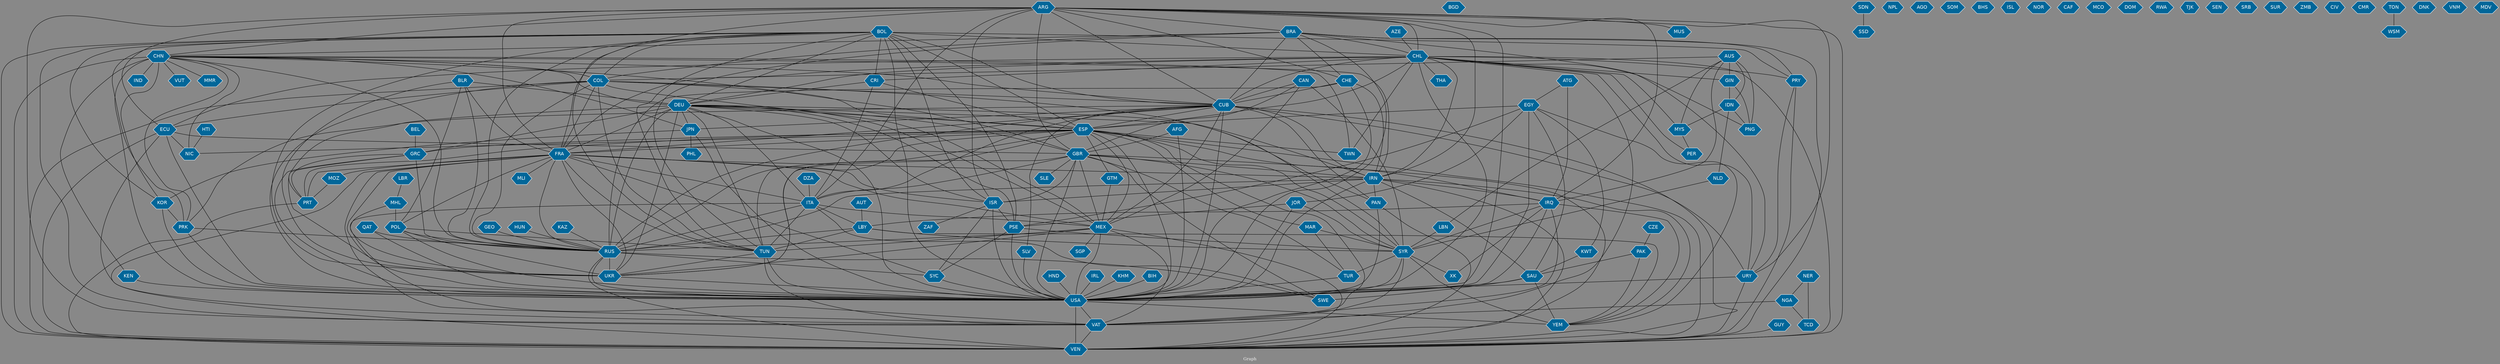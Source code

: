 // Countries together in item graph
graph {
	graph [bgcolor="#888888" fontcolor=white fontsize=12 label="Graph" outputorder=edgesfirst overlap=prism]
	node [color=white fillcolor="#006699" fontcolor=white fontname=Helvetica shape=hexagon style=filled]
	edge [arrowhead=open color=black fontcolor=white fontname=Courier fontsize=12]
		VUT [label=VUT]
		RUS [label=RUS]
		IRQ [label=IRQ]
		COL [label=COL]
		CUB [label=CUB]
		USA [label=USA]
		FRA [label=FRA]
		UKR [label=UKR]
		DEU [label=DEU]
		IRN [label=IRN]
		ISR [label=ISR]
		YEM [label=YEM]
		BRA [label=BRA]
		ESP [label=ESP]
		VEN [label=VEN]
		CRI [label=CRI]
		CHL [label=CHL]
		BOL [label=BOL]
		SLV [label=SLV]
		PSE [label=PSE]
		VAT [label=VAT]
		ITA [label=ITA]
		JPN [label=JPN]
		PHL [label=PHL]
		ARG [label=ARG]
		TUN [label=TUN]
		MEX [label=MEX]
		GRC [label=GRC]
		AFG [label=AFG]
		CHN [label=CHN]
		NIC [label=NIC]
		GBR [label=GBR]
		URY [label=URY]
		NGA [label=NGA]
		MMR [label=MMR]
		POL [label=POL]
		TUR [label=TUR]
		SYR [label=SYR]
		ECU [label=ECU]
		PAK [label=PAK]
		BGD [label=BGD]
		SSD [label=SSD]
		SDN [label=SDN]
		PRT [label=PRT]
		KOR [label=KOR]
		PRK [label=PRK]
		LBR [label=LBR]
		THA [label=THA]
		EGY [label=EGY]
		SAU [label=SAU]
		SLE [label=SLE]
		IND [label=IND]
		PER [label=PER]
		CHE [label=CHE]
		MOZ [label=MOZ]
		LBY [label=LBY]
		IDN [label=IDN]
		GIN [label=GIN]
		PNG [label=PNG]
		HND [label=HND]
		SWE [label=SWE]
		TCD [label=TCD]
		NER [label=NER]
		NPL [label=NPL]
		CAN [label=CAN]
		MAR [label=MAR]
		AGO [label=AGO]
		PRY [label=PRY]
		SOM [label=SOM]
		SYC [label=SYC]
		HTI [label=HTI]
		PAN [label=PAN]
		MLI [label=MLI]
		DZA [label=DZA]
		CZE [label=CZE]
		AUS [label=AUS]
		QAT [label=QAT]
		KEN [label=KEN]
		GTM [label=GTM]
		GEO [label=GEO]
		AUT [label=AUT]
		MYS [label=MYS]
		BHS [label=BHS]
		SGP [label=SGP]
		ATG [label=ATG]
		ISL [label=ISL]
		NLD [label=NLD]
		IRL [label=IRL]
		BLR [label=BLR]
		JOR [label=JOR]
		LBN [label=LBN]
		KWT [label=KWT]
		NOR [label=NOR]
		ZAF [label=ZAF]
		TWN [label=TWN]
		CAF [label=CAF]
		BEL [label=BEL]
		AZE [label=AZE]
		MCO [label=MCO]
		DOM [label=DOM]
		RWA [label=RWA]
		TJK [label=TJK]
		SEN [label=SEN]
		KHM [label=KHM]
		SRB [label=SRB]
		MUS [label=MUS]
		SUR [label=SUR]
		HUN [label=HUN]
		BIH [label=BIH]
		ZMB [label=ZMB]
		XK [label=XK]
		CIV [label=CIV]
		CMR [label=CMR]
		WSM [label=WSM]
		TON [label=TON]
		KAZ [label=KAZ]
		DNK [label=DNK]
		VNM [label=VNM]
		MHL [label=MHL]
		GUY [label=GUY]
		MDV [label=MDV]
			LBY -- RUS [weight=1]
			ARG -- TUN [weight=1]
			ISR -- SYC [weight=9]
			COL -- ESP [weight=1]
			COL -- ECU [weight=2]
			COL -- MEX [weight=1]
			BRA -- CUB [weight=4]
			SYR -- TUR [weight=6]
			MHL -- POL [weight=1]
			SYR -- VAT [weight=2]
			CUB -- MEX [weight=1]
			USA -- VAT [weight=6]
			CUB -- PAN [weight=4]
			CHL -- ECU [weight=1]
			FRA -- POL [weight=1]
			FRA -- IRN [weight=6]
			ATG -- IRQ [weight=5]
			MEX -- VEN [weight=3]
			ESP -- PRT [weight=5]
			LBY -- SYR [weight=2]
			GIN -- PNG [weight=9]
			ARG -- USA [weight=7]
			CHL -- PRY [weight=1]
			GBR -- IRN [weight=1]
			URY -- USA [weight=6]
			SAU -- SWE [weight=3]
			CAN -- GBR [weight=1]
			TON -- WSM [weight=1]
			CUB -- PRK [weight=3]
			CRI -- ESP [weight=1]
			LBY -- TUN [weight=4]
			ITA -- RUS [weight=1]
			ESP -- TWN [weight=1]
			CAN -- SYR [weight=1]
			AUS -- COL [weight=1]
			AFG -- GBR [weight=1]
			JOR -- SYR [weight=1]
			DEU -- GBR [weight=1]
			AFG -- USA [weight=7]
			BRA -- USA [weight=3]
			BOL -- DEU [weight=3]
			GUY -- VEN [weight=1]
			ARG -- VAT [weight=10]
			ECU -- NIC [weight=1]
			CHL -- CRI [weight=2]
			COL -- FRA [weight=1]
			CHE -- USA [weight=1]
			BOL -- CUB [weight=1]
			MHL -- UKR [weight=1]
			CHN -- DEU [weight=1]
			JPN -- PHL [weight=1]
			BEL -- GRC [weight=2]
			COL -- TUN [weight=7]
			SYC -- USA [weight=2]
			IRN -- ISR [weight=42]
			ARG -- CUB [weight=1]
			CHE -- CUB [weight=1]
			BLR -- POL [weight=1]
			CHN -- PRK [weight=1]
			CHL -- URY [weight=1]
			GRC -- PRT [weight=1]
			HTI -- NIC [weight=1]
			CHL -- IRN [weight=1]
			SDN -- SSD [weight=6]
			DEU -- TUN [weight=1]
			USA -- YEM [weight=4]
			BLR -- FRA [weight=1]
			AUS -- GIN [weight=1]
			SAU -- USA [weight=2]
			CUB -- IRN [weight=2]
			MAR -- TUR [weight=2]
			TUR -- USA [weight=2]
			FRA -- MLI [weight=1]
			CHN -- KEN [weight=1]
			PRK -- USA [weight=12]
			GBR -- MEX [weight=2]
			CHL -- DEU [weight=1]
			ARG -- CHN [weight=1]
			ECU -- USA [weight=8]
			PAK -- YEM [weight=1]
			URY -- VEN [weight=9]
			IDN -- PNG [weight=1]
			COL -- RUS [weight=1]
			IRN -- PAN [weight=2]
			ARG -- VEN [weight=8]
			IRQ -- LBY [weight=3]
			DEU -- MEX [weight=1]
			SYR -- XK [weight=1]
			CUB -- RUS [weight=3]
			ARG -- URY [weight=10]
			CHL -- PER [weight=9]
			KOR -- PRK [weight=19]
			BRA -- CHN [weight=1]
			DEU -- RUS [weight=12]
			JPN -- USA [weight=1]
			LBY -- YEM [weight=2]
			MOZ -- PRT [weight=1]
			KOR -- USA [weight=33]
			CHN -- USA [weight=5]
			BOL -- COL [weight=5]
			BRA -- PRY [weight=2]
			ITA -- MEX [weight=2]
			QAT -- USA [weight=1]
			SAU -- YEM [weight=16]
			EGY -- PSE [weight=5]
			CHN -- GBR [weight=1]
			IDN -- MYS [weight=2]
			EGY -- YEM [weight=1]
			CHN -- COL [weight=3]
			TUN -- VAT [weight=4]
			ATG -- EGY [weight=1]
			CHE -- RUS [weight=1]
			BOL -- TUN [weight=2]
			BLR -- RUS [weight=6]
			CHL -- TWN [weight=1]
			CRI -- ITA [weight=1]
			ARG -- IRN [weight=7]
			ESP -- UKR [weight=1]
			CHN -- IND [weight=1]
			BOL -- UKR [weight=1]
			CHN -- TWN [weight=1]
			DEU -- ESP [weight=10]
			GBR -- ISR [weight=1]
			COL -- VEN [weight=8]
			KHM -- USA [weight=3]
			NGA -- TCD [weight=2]
			CHL -- ESP [weight=1]
			BOL -- KOR [weight=2]
			GBR -- USA [weight=4]
			EGY -- ESP [weight=1]
			BLR -- UKR [weight=5]
			GBR -- SLE [weight=5]
			IRN -- VEN [weight=4]
			CHL -- FRA [weight=1]
			CHL -- GIN [weight=3]
			EGY -- KWT [weight=1]
			SLV -- USA [weight=1]
			CHN -- JPN [weight=1]
			CHN -- VEN [weight=6]
			ARG -- FRA [weight=10]
			LBN -- SYR [weight=2]
			UKR -- USA [weight=18]
			FRA -- SYC [weight=2]
			PSE -- USA [weight=6]
			BOL -- USA [weight=10]
			IRQ -- SYR [weight=11]
			BRA -- CHE [weight=1]
			ESP -- SYR [weight=4]
			MAR -- SYR [weight=1]
			ISR -- USA [weight=43]
			DEU -- GRC [weight=21]
			PRT -- VEN [weight=1]
			KWT -- SAU [weight=1]
			FRA -- MEX [weight=5]
			ESP -- MEX [weight=1]
			FRA -- VEN [weight=1]
			PRY -- URY [weight=1]
			BOL -- FRA [weight=1]
			ISR -- ZAF [weight=1]
			IRQ -- XK [weight=1]
			CHL -- USA [weight=1]
			ESP -- RUS [weight=3]
			MEX -- TUN [weight=3]
			IRN -- YEM [weight=5]
			ESP -- VAT [weight=1]
			POL -- USA [weight=1]
			KEN -- USA [weight=2]
			CHL -- VAT [weight=2]
			CHN -- CUB [weight=1]
			TUN -- USA [weight=3]
			AUS -- LBN [weight=1]
			CHN -- NIC [weight=1]
			ECU -- VAT [weight=1]
			GBR -- SYR [weight=9]
			ITA -- SWE [weight=1]
			GRC -- RUS [weight=1]
			IRN -- RUS [weight=1]
			CUB -- ITA [weight=2]
			DEU -- FRA [weight=25]
			ISR -- PSE [weight=39]
			HND -- USA [weight=3]
			MEX -- SGP [weight=1]
			NLD -- SYR [weight=1]
			FRA -- ITA [weight=1]
			IRN -- IRQ [weight=1]
			ESP -- GRC [weight=8]
			CHL -- PNG [weight=3]
			EGY -- JOR [weight=1]
			CHL -- CUB [weight=1]
			MEX -- RUS [weight=1]
			CHL -- VEN [weight=3]
			GBR -- ITA [weight=1]
			ESP -- FRA [weight=13]
			POL -- TUN [weight=1]
			BRA -- CHL [weight=1]
			GBR -- SWE [weight=7]
			BOL -- VEN [weight=10]
			ESP -- VEN [weight=17]
			LBR -- MHL [weight=1]
			ECU -- GBR [weight=2]
			CHN -- RUS [weight=1]
			DEU -- PRT [weight=1]
			GRC -- UKR [weight=1]
			MEX -- UKR [weight=1]
			CHN -- MMR [weight=1]
			ARG -- ITA [weight=1]
			CRI -- DEU [weight=1]
			ARG -- CHL [weight=2]
			BOL -- ISR [weight=2]
			ESP -- TUN [weight=5]
			ESP -- IRQ [weight=2]
			VAT -- VEN [weight=5]
			ESP -- GTM [weight=1]
			MEX -- USA [weight=13]
			DEU -- PSE [weight=1]
			CAN -- CUB [weight=1]
			DZA -- ITA [weight=1]
			COL -- PAN [weight=3]
			AZE -- CHL [weight=2]
			ARG -- ISR [weight=9]
			DEU -- JPN [weight=2]
			CHE -- IRN [weight=5]
			AUS -- IRQ [weight=3]
			JOR -- USA [weight=1]
			COL -- USA [weight=2]
			FRA -- RUS [weight=7]
			IRN -- USA [weight=60]
			PSE -- SYC [weight=1]
			ARG -- IRQ [weight=2]
			IRN -- SAU [weight=3]
			NGA -- VAT [weight=1]
			CHL -- THA [weight=1]
			BOL -- RUS [weight=1]
			TUN -- UKR [weight=1]
			POL -- RUS [weight=2]
			MEX -- VAT [weight=6]
			RUS -- SWE [weight=1]
			ESP -- USA [weight=2]
			CHN -- VUT [weight=1]
			CUB -- URY [weight=1]
			CHN -- KOR [weight=4]
			RUS -- SYC [weight=1]
			BOL -- PRY [weight=1]
			IDN -- NLD [weight=1]
			ARG -- ECU [weight=1]
			JOR -- PSE [weight=1]
			DEU -- ISR [weight=1]
			GEO -- RUS [weight=1]
			PAN -- VEN [weight=2]
			CUB -- VEN [weight=19]
			MYS -- PER [weight=1]
			GRC -- USA [weight=1]
			DEU -- IRN [weight=4]
			ITA -- TUN [weight=3]
			ARG -- CHE [weight=3]
			SYR -- USA [weight=8]
			DEU -- UKR [weight=10]
			EGY -- USA [weight=4]
			FRA -- USA [weight=3]
			RUS -- VEN [weight=3]
			EGY -- SAU [weight=1]
			CUB -- FRA [weight=1]
			KAZ -- RUS [weight=1]
			AUT -- LBY [weight=1]
			BOL -- VAT [weight=4]
			ITA -- LBY [weight=1]
			FRA -- MOZ [weight=1]
			CHL -- MYS [weight=1]
			ARG -- MUS [weight=1]
			CUB -- JPN [weight=1]
			IRQ -- USA [weight=4]
			DEU -- SYR [weight=1]
			SYR -- YEM [weight=2]
			PSE -- SYR [weight=2]
			NER -- NGA [weight=2]
			ARG -- BRA [weight=2]
			GTM -- MEX [weight=1]
			AUS -- IDN [weight=5]
			ECU -- VEN [weight=10]
			GBR -- VEN [weight=1]
			FRA -- VAT [weight=3]
			BRA -- COL [weight=1]
			ARG -- GBR [weight=10]
			GBR -- TUR [weight=4]
			IRL -- USA [weight=1]
			IRQ -- YEM [weight=3]
			CUB -- SLV [weight=1]
			CHN -- IRN [weight=1]
			DEU -- ITA [weight=1]
			BOL -- CRI [weight=1]
			PRY -- VEN [weight=1]
			GBR -- UKR [weight=3]
			GIN -- IDN [weight=1]
			BLR -- DEU [weight=2]
			QAT -- RUS [weight=1]
			ITA -- VAT [weight=3]
			RUS -- USA [weight=12]
			CAN -- MEX [weight=2]
			BRA -- TUN [weight=1]
			DEU -- USA [weight=5]
			CZE -- PAK [weight=1]
			USA -- VEN [weight=101]
			PAK -- SAU [weight=1]
			HUN -- RUS [weight=1]
			CUB -- USA [weight=44]
			BOL -- PSE [weight=1]
			BRA -- VEN [weight=1]
			PAN -- USA [weight=2]
			COL -- CUB [weight=13]
			ESP -- MAR [weight=1]
			POL -- UKR [weight=4]
			BOL -- CHL [weight=15]
			FRA -- ISR [weight=2]
			RUS -- UKR [weight=70]
			PRK -- RUS [weight=1]
			BIH -- USA [weight=1]
			BOL -- ESP [weight=1]
			BRA -- URY [weight=1]
			FRA -- UKR [weight=5]
			FRA -- TUN [weight=2]
			IRQ -- VAT [weight=2]
			ESP -- NIC [weight=1]
			JPN -- KOR [weight=1]
			AUS -- PNG [weight=1]
			NER -- TCD [weight=6]
			CUB -- ESP [weight=2]
			BOL -- PRK [weight=1]
			FRA -- PRT [weight=1]
			AUS -- MYS [weight=1]
}